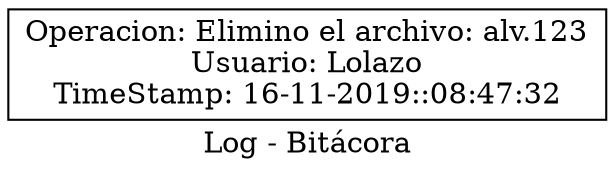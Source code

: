 digraph pila{ 
	node[shape=record];

	graph[pencolor=transparent];

	rankdir=TB;

	1665039212[label="Operacion: Elimino el archivo: alv.123\nUsuario: Lolazo\nTimeStamp: 16-11-2019::08:47:32"];


	1665039212;

	label = "Log - Bitácora"}
